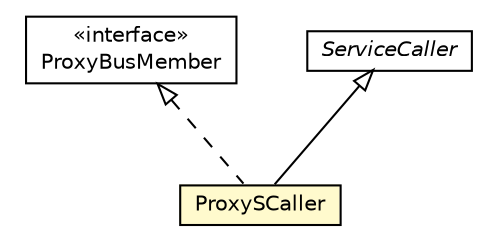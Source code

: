 #!/usr/local/bin/dot
#
# Class diagram 
# Generated by UMLGraph version R5_6-24-gf6e263 (http://www.umlgraph.org/)
#

digraph G {
	edge [fontname="Helvetica",fontsize=10,labelfontname="Helvetica",labelfontsize=10];
	node [fontname="Helvetica",fontsize=10,shape=plaintext];
	nodesep=0.25;
	ranksep=0.5;
	// org.universAAL.ri.gateway.proxies.ProxyBusMember
	c23725 [label=<<table title="org.universAAL.ri.gateway.proxies.ProxyBusMember" border="0" cellborder="1" cellspacing="0" cellpadding="2" port="p" href="../ProxyBusMember.html">
		<tr><td><table border="0" cellspacing="0" cellpadding="1">
<tr><td align="center" balign="center"> &#171;interface&#187; </td></tr>
<tr><td align="center" balign="center"> ProxyBusMember </td></tr>
		</table></td></tr>
		</table>>, URL="../ProxyBusMember.html", fontname="Helvetica", fontcolor="black", fontsize=10.0];
	// org.universAAL.ri.gateway.proxies.exporting.ProxySCaller
	c23727 [label=<<table title="org.universAAL.ri.gateway.proxies.exporting.ProxySCaller" border="0" cellborder="1" cellspacing="0" cellpadding="2" port="p" bgcolor="lemonChiffon" href="./ProxySCaller.html">
		<tr><td><table border="0" cellspacing="0" cellpadding="1">
<tr><td align="center" balign="center"> ProxySCaller </td></tr>
		</table></td></tr>
		</table>>, URL="./ProxySCaller.html", fontname="Helvetica", fontcolor="black", fontsize=10.0];
	//org.universAAL.ri.gateway.proxies.exporting.ProxySCaller extends org.universAAL.middleware.service.ServiceCaller
	c23804:p -> c23727:p [dir=back,arrowtail=empty];
	//org.universAAL.ri.gateway.proxies.exporting.ProxySCaller implements org.universAAL.ri.gateway.proxies.ProxyBusMember
	c23725:p -> c23727:p [dir=back,arrowtail=empty,style=dashed];
	// org.universAAL.middleware.service.ServiceCaller
	c23804 [label=<<table title="org.universAAL.middleware.service.ServiceCaller" border="0" cellborder="1" cellspacing="0" cellpadding="2" port="p" href="http://java.sun.com/j2se/1.4.2/docs/api/org/universAAL/middleware/service/ServiceCaller.html">
		<tr><td><table border="0" cellspacing="0" cellpadding="1">
<tr><td align="center" balign="center"><font face="Helvetica-Oblique"> ServiceCaller </font></td></tr>
		</table></td></tr>
		</table>>, URL="http://java.sun.com/j2se/1.4.2/docs/api/org/universAAL/middleware/service/ServiceCaller.html", fontname="Helvetica", fontcolor="black", fontsize=10.0];
}

